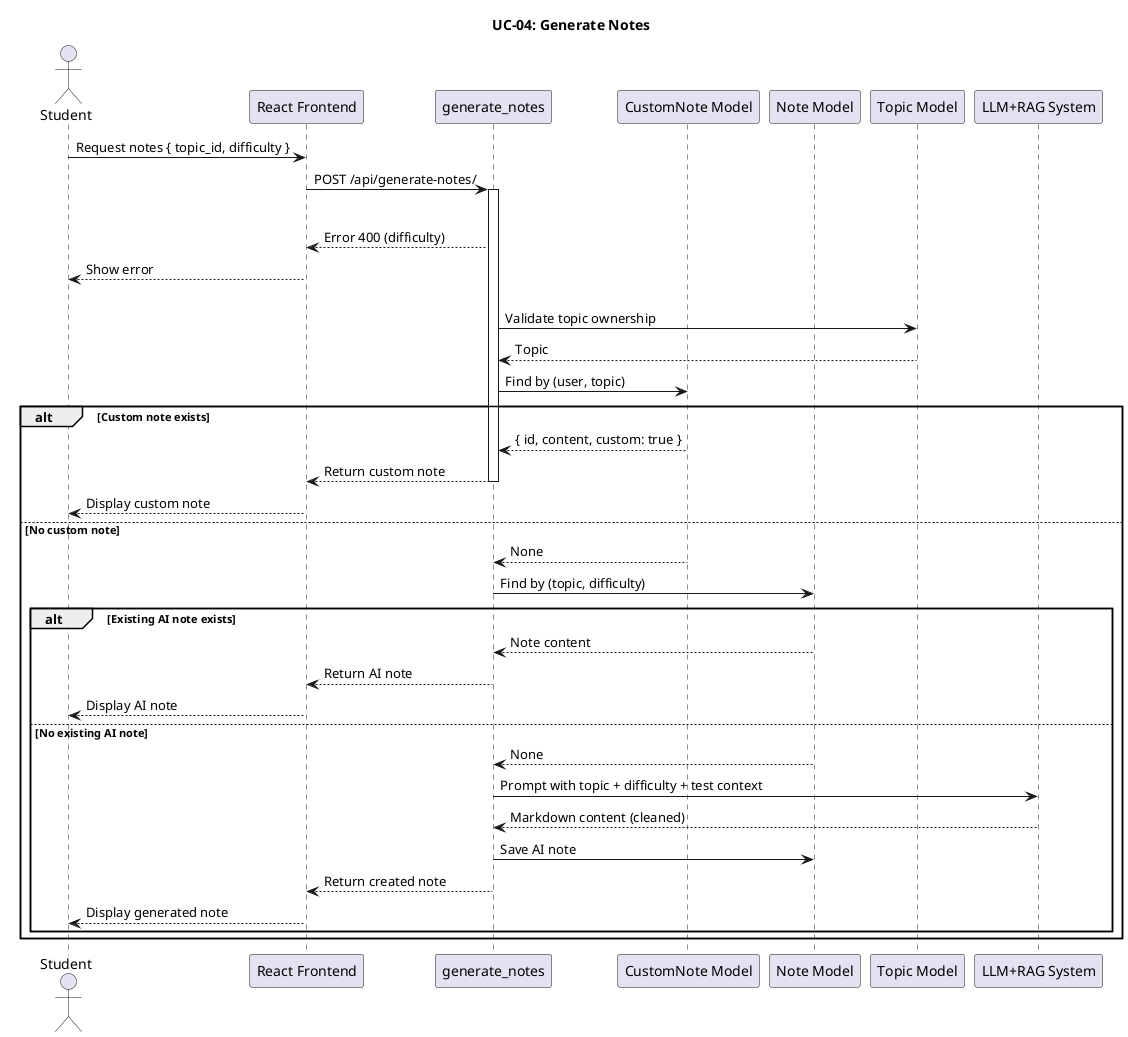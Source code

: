 @startuml
title UC-04: Generate Notes

actor Student
participant Frontend as "React Frontend"
participant NotesAPI as "generate_notes"
participant CustomNote as "CustomNote Model"
participant Note as "Note Model"
participant Topic as "Topic Model"
participant LLM as "LLM+RAG System"


'======================
' Request notes for a topic
'======================
Student -> Frontend : Request notes { topic_id, difficulty }
Frontend -> NotesAPI : POST /api/generate-notes/
activate NotesAPI

alt Invalid difficulty
    NotesAPI --> Frontend : Error 400 (difficulty)
    Frontend --> Student : Show error
else Valid difficulty
    NotesAPI -> Topic : Validate topic ownership
    Topic --> NotesAPI : Topic

'======================
' Check custom note
'======================
NotesAPI -> CustomNote : Find by (user, topic)
alt Custom note exists
    CustomNote --> NotesAPI : { id, content, custom: true }
    NotesAPI --> Frontend : Return custom note
    deactivate NotesAPI
    Frontend --> Student : Display custom note
else No custom note
    CustomNote --> NotesAPI : None

    '======================
    ' Check existing AI note
    '======================
    NotesAPI -> Note : Find by (topic, difficulty)
    alt Existing AI note exists
        Note --> NotesAPI : Note content
        NotesAPI --> Frontend : Return AI note
        deactivate NotesAPI
        Frontend --> Student : Display AI note
    else No existing AI note
        Note --> NotesAPI : None

        '======================
        ' Generate via LLM
        '======================
        NotesAPI -> LLM : Prompt with topic + difficulty + test context
        LLM --> NotesAPI : Markdown content (cleaned)
        NotesAPI -> Note : Save AI note
        NotesAPI --> Frontend : Return created note
        deactivate NotesAPI
        Frontend --> Student : Display generated note
    end
end


@enduml


